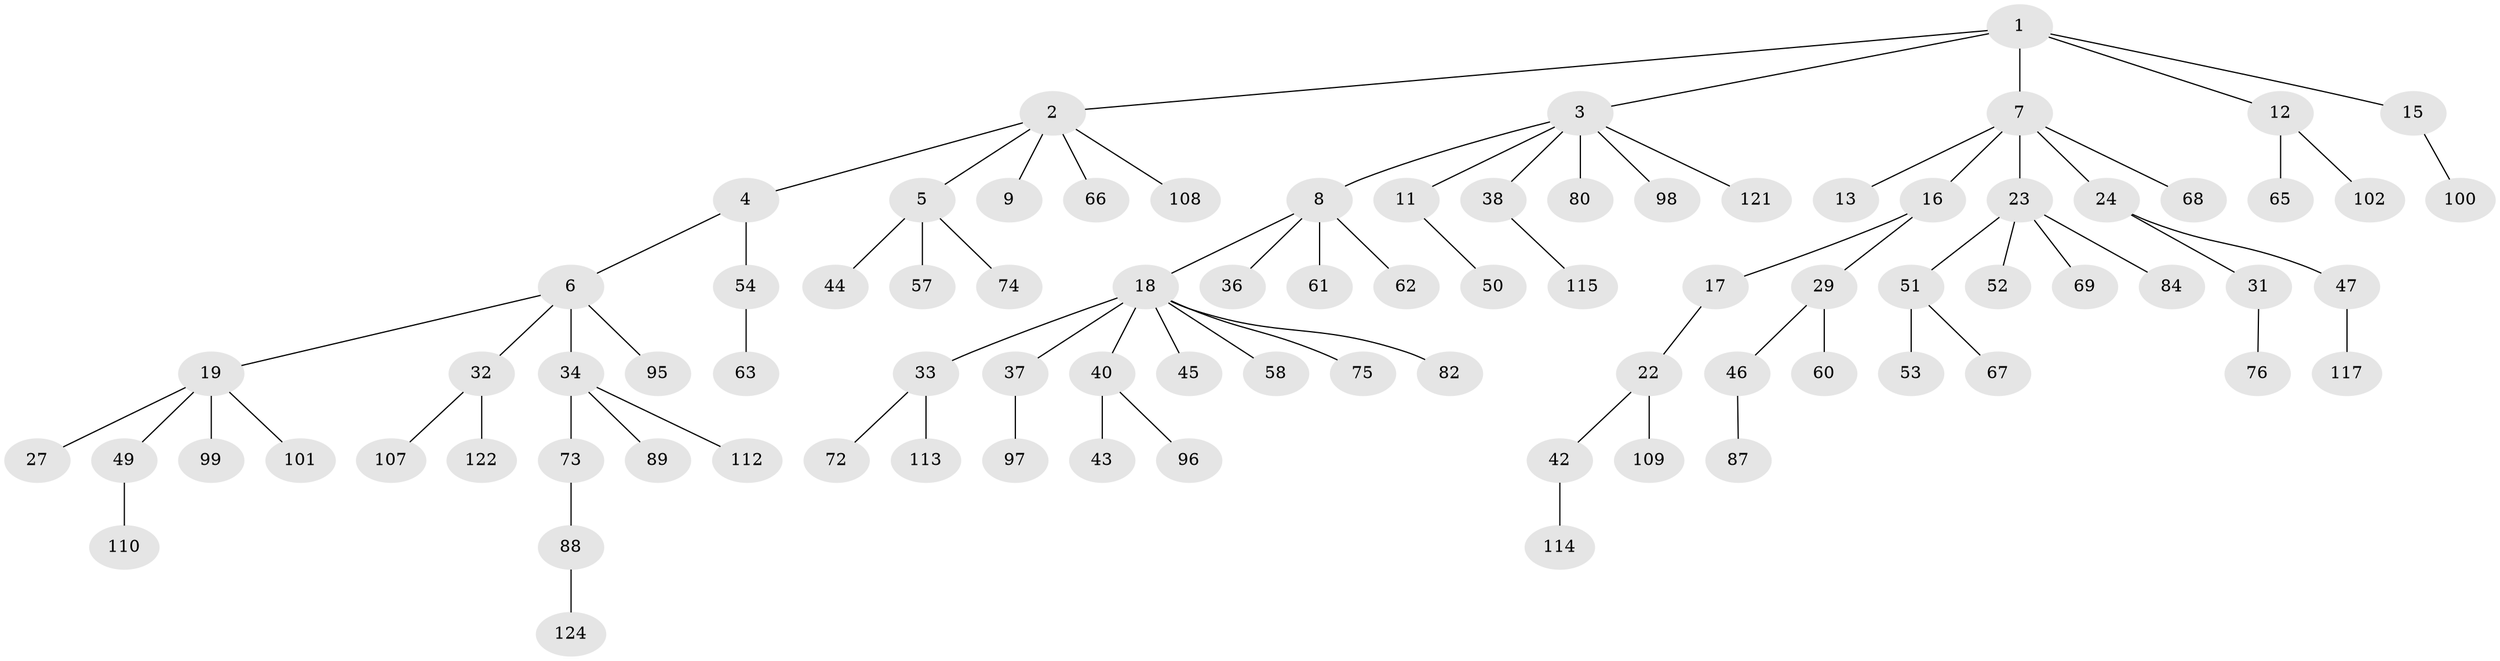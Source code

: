 // original degree distribution, {6: 0.024193548387096774, 5: 0.03225806451612903, 7: 0.008064516129032258, 4: 0.08064516129032258, 1: 0.5241935483870968, 3: 0.11290322580645161, 2: 0.21774193548387097}
// Generated by graph-tools (version 1.1) at 2025/11/02/27/25 16:11:26]
// undirected, 84 vertices, 83 edges
graph export_dot {
graph [start="1"]
  node [color=gray90,style=filled];
  1 [super="+118"];
  2 [super="+25"];
  3 [super="+93"];
  4 [super="+85"];
  5 [super="+35"];
  6 [super="+86"];
  7 [super="+20"];
  8 [super="+10"];
  9;
  11 [super="+30"];
  12 [super="+14"];
  13;
  15 [super="+28"];
  16;
  17 [super="+64"];
  18 [super="+21"];
  19 [super="+79"];
  22 [super="+71"];
  23 [super="+26"];
  24 [super="+123"];
  27;
  29 [super="+103"];
  31;
  32 [super="+39"];
  33 [super="+83"];
  34 [super="+41"];
  36;
  37 [super="+56"];
  38 [super="+77"];
  40 [super="+91"];
  42 [super="+106"];
  43 [super="+48"];
  44 [super="+116"];
  45;
  46;
  47 [super="+111"];
  49 [super="+105"];
  50;
  51 [super="+59"];
  52;
  53;
  54 [super="+55"];
  57 [super="+81"];
  58;
  60 [super="+70"];
  61;
  62;
  63;
  65 [super="+90"];
  66;
  67 [super="+78"];
  68;
  69 [super="+92"];
  72;
  73;
  74;
  75;
  76;
  80;
  82;
  84;
  87;
  88 [super="+104"];
  89 [super="+94"];
  95;
  96;
  97;
  98;
  99;
  100;
  101;
  102;
  107;
  108 [super="+120"];
  109 [super="+119"];
  110;
  112;
  113;
  114;
  115;
  117;
  121;
  122;
  124;
  1 -- 2;
  1 -- 3;
  1 -- 7;
  1 -- 12;
  1 -- 15;
  2 -- 4;
  2 -- 5;
  2 -- 9;
  2 -- 108;
  2 -- 66;
  3 -- 8;
  3 -- 11;
  3 -- 38;
  3 -- 80;
  3 -- 98;
  3 -- 121;
  4 -- 6;
  4 -- 54;
  5 -- 57;
  5 -- 74;
  5 -- 44;
  6 -- 19;
  6 -- 32;
  6 -- 34;
  6 -- 95;
  7 -- 13;
  7 -- 16;
  7 -- 24;
  7 -- 68;
  7 -- 23;
  8 -- 18;
  8 -- 62;
  8 -- 36;
  8 -- 61;
  11 -- 50;
  12 -- 102;
  12 -- 65;
  15 -- 100;
  16 -- 17;
  16 -- 29;
  17 -- 22;
  18 -- 40;
  18 -- 45;
  18 -- 33;
  18 -- 82;
  18 -- 37;
  18 -- 58;
  18 -- 75;
  19 -- 27;
  19 -- 49;
  19 -- 101;
  19 -- 99;
  22 -- 42;
  22 -- 109;
  23 -- 51;
  23 -- 84;
  23 -- 52;
  23 -- 69;
  24 -- 31;
  24 -- 47;
  29 -- 46;
  29 -- 60;
  31 -- 76;
  32 -- 107;
  32 -- 122;
  33 -- 72;
  33 -- 113;
  34 -- 73;
  34 -- 89;
  34 -- 112;
  37 -- 97;
  38 -- 115;
  40 -- 43;
  40 -- 96;
  42 -- 114;
  46 -- 87;
  47 -- 117;
  49 -- 110;
  51 -- 53;
  51 -- 67;
  54 -- 63;
  73 -- 88;
  88 -- 124;
}
